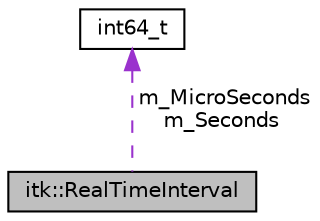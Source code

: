 digraph "itk::RealTimeInterval"
{
 // LATEX_PDF_SIZE
  edge [fontname="Helvetica",fontsize="10",labelfontname="Helvetica",labelfontsize="10"];
  node [fontname="Helvetica",fontsize="10",shape=record];
  Node1 [label="itk::RealTimeInterval",height=0.2,width=0.4,color="black", fillcolor="grey75", style="filled", fontcolor="black",tooltip="A data structure for representing the time span between two RealTimeStamps, with similar high precisi..."];
  Node2 -> Node1 [dir="back",color="darkorchid3",fontsize="10",style="dashed",label=" m_MicroSeconds\nm_Seconds" ,fontname="Helvetica"];
  Node2 [label="int64_t",height=0.2,width=0.4,color="black", fillcolor="white", style="filled",tooltip=" "];
}
